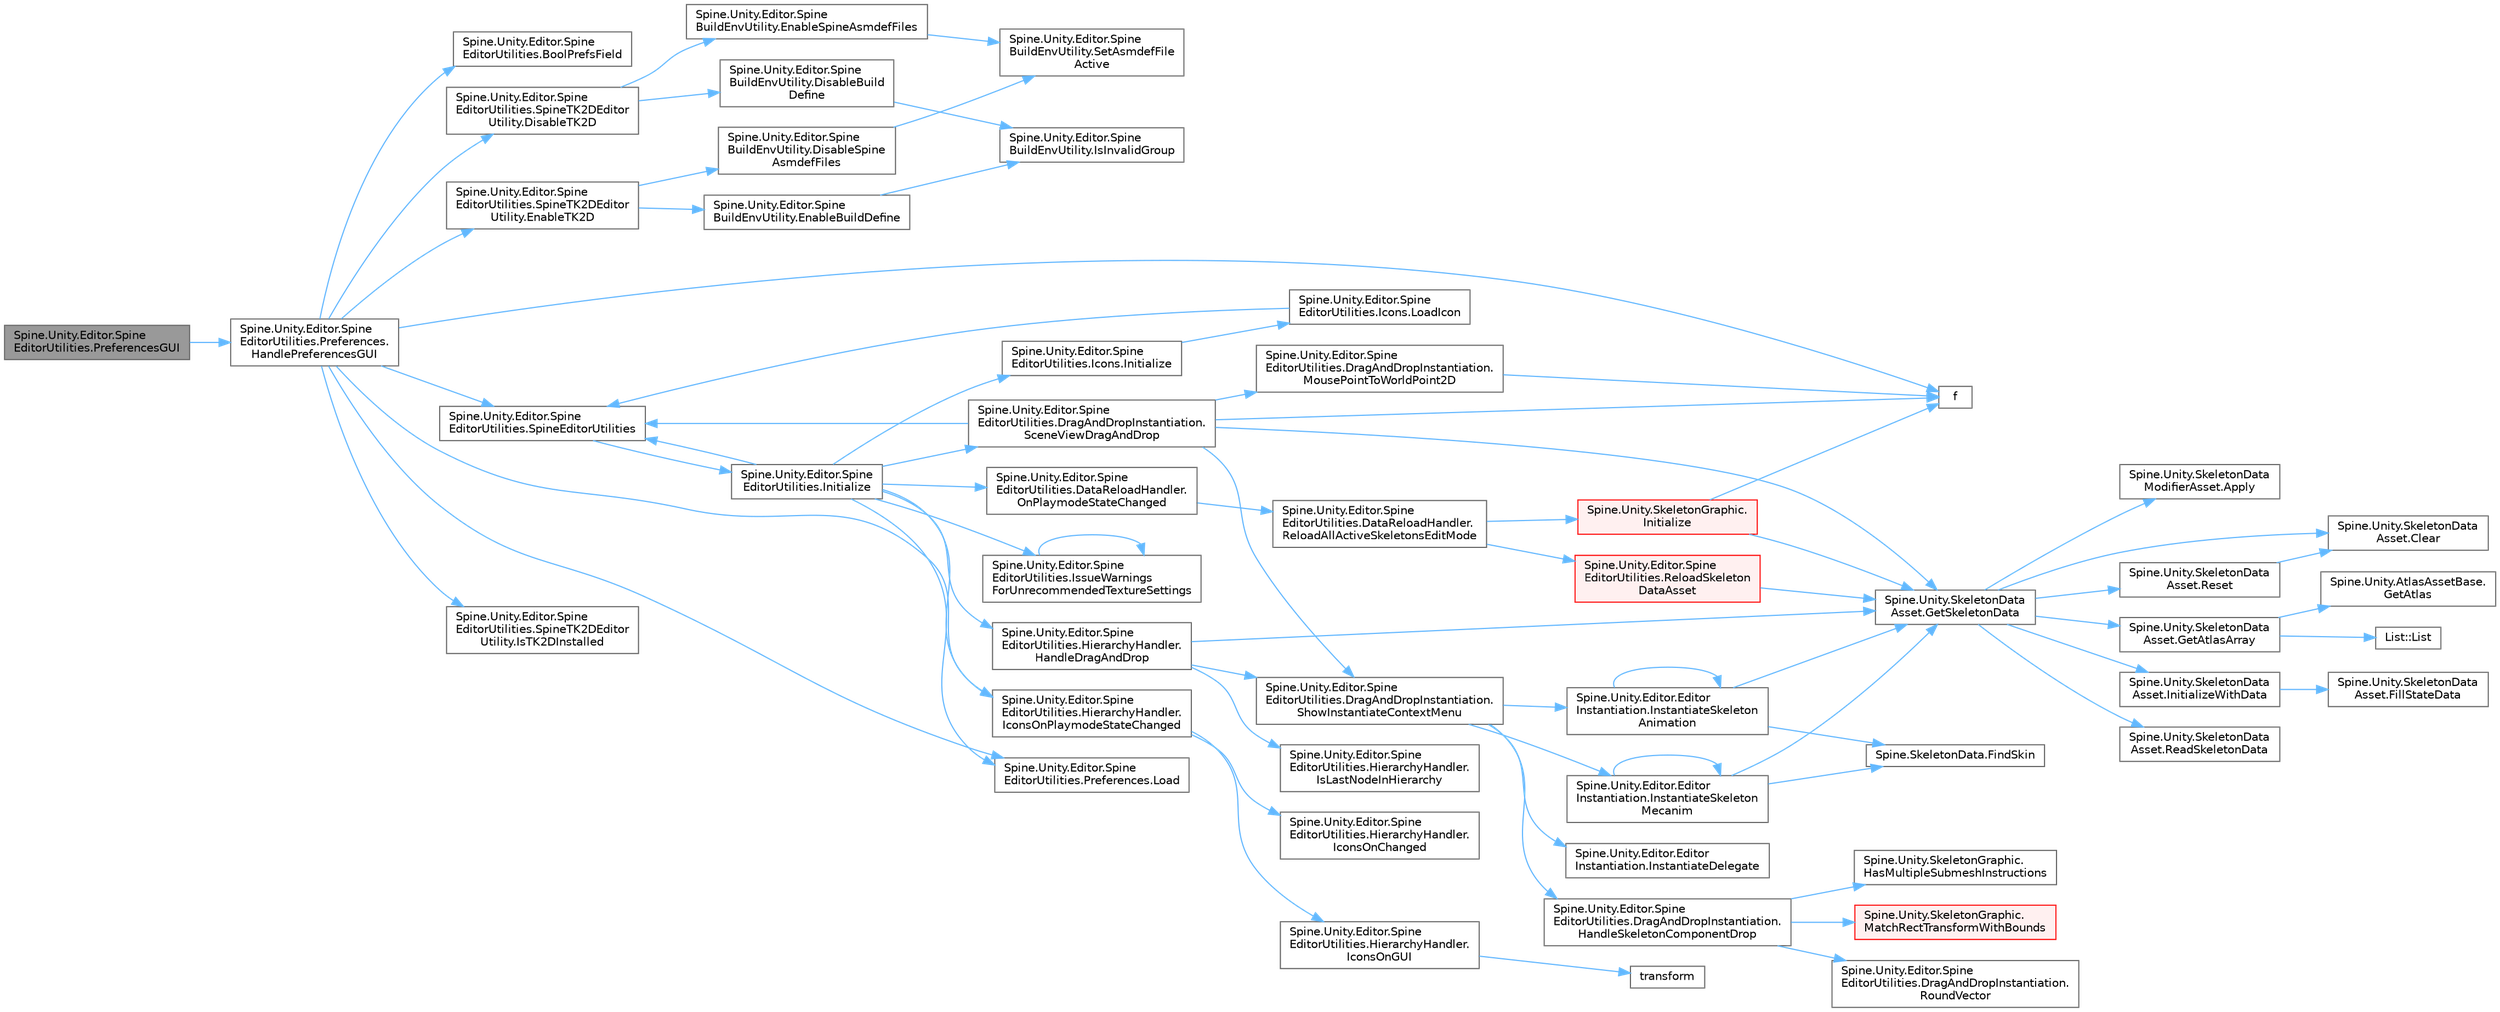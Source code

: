 digraph "Spine.Unity.Editor.SpineEditorUtilities.PreferencesGUI"
{
 // LATEX_PDF_SIZE
  bgcolor="transparent";
  edge [fontname=Helvetica,fontsize=10,labelfontname=Helvetica,labelfontsize=10];
  node [fontname=Helvetica,fontsize=10,shape=box,height=0.2,width=0.4];
  rankdir="LR";
  Node1 [id="Node000001",label="Spine.Unity.Editor.Spine\lEditorUtilities.PreferencesGUI",height=0.2,width=0.4,color="gray40", fillcolor="grey60", style="filled", fontcolor="black",tooltip=" "];
  Node1 -> Node2 [id="edge71_Node000001_Node000002",color="steelblue1",style="solid",tooltip=" "];
  Node2 [id="Node000002",label="Spine.Unity.Editor.Spine\lEditorUtilities.Preferences.\lHandlePreferencesGUI",height=0.2,width=0.4,color="grey40", fillcolor="white", style="filled",URL="$class_spine_1_1_unity_1_1_editor_1_1_spine_editor_utilities_1_1_preferences.html#a01e553423e43a47e0835f918e9e92042",tooltip=" "];
  Node2 -> Node3 [id="edge72_Node000002_Node000003",color="steelblue1",style="solid",tooltip=" "];
  Node3 [id="Node000003",label="Spine.Unity.Editor.Spine\lEditorUtilities.BoolPrefsField",height=0.2,width=0.4,color="grey40", fillcolor="white", style="filled",URL="$class_spine_1_1_unity_1_1_editor_1_1_spine_editor_utilities.html#ad7def5fe066b141cd233621323a25b53",tooltip=" "];
  Node2 -> Node4 [id="edge73_Node000002_Node000004",color="steelblue1",style="solid",tooltip=" "];
  Node4 [id="Node000004",label="Spine.Unity.Editor.Spine\lEditorUtilities.SpineTK2DEditor\lUtility.DisableTK2D",height=0.2,width=0.4,color="grey40", fillcolor="white", style="filled",URL="$class_spine_1_1_unity_1_1_editor_1_1_spine_editor_utilities_1_1_spine_t_k2_d_editor_utility.html#a51132b38875b87464ed39878332c72b4",tooltip=" "];
  Node4 -> Node5 [id="edge74_Node000004_Node000005",color="steelblue1",style="solid",tooltip=" "];
  Node5 [id="Node000005",label="Spine.Unity.Editor.Spine\lBuildEnvUtility.DisableBuild\lDefine",height=0.2,width=0.4,color="grey40", fillcolor="white", style="filled",URL="$class_spine_1_1_unity_1_1_editor_1_1_spine_build_env_utility.html#a0309ae4f4057d74686ffffbd878b115b",tooltip=" "];
  Node5 -> Node6 [id="edge75_Node000005_Node000006",color="steelblue1",style="solid",tooltip=" "];
  Node6 [id="Node000006",label="Spine.Unity.Editor.Spine\lBuildEnvUtility.IsInvalidGroup",height=0.2,width=0.4,color="grey40", fillcolor="white", style="filled",URL="$class_spine_1_1_unity_1_1_editor_1_1_spine_build_env_utility.html#a56aae75b14e72eb0b42ed9eb587c0bdc",tooltip=" "];
  Node4 -> Node7 [id="edge76_Node000004_Node000007",color="steelblue1",style="solid",tooltip=" "];
  Node7 [id="Node000007",label="Spine.Unity.Editor.Spine\lBuildEnvUtility.EnableSpineAsmdefFiles",height=0.2,width=0.4,color="grey40", fillcolor="white", style="filled",URL="$class_spine_1_1_unity_1_1_editor_1_1_spine_build_env_utility.html#a45da5decc7e0eacd158f0d7719b5f8d2",tooltip=" "];
  Node7 -> Node8 [id="edge77_Node000007_Node000008",color="steelblue1",style="solid",tooltip=" "];
  Node8 [id="Node000008",label="Spine.Unity.Editor.Spine\lBuildEnvUtility.SetAsmdefFile\lActive",height=0.2,width=0.4,color="grey40", fillcolor="white", style="filled",URL="$class_spine_1_1_unity_1_1_editor_1_1_spine_build_env_utility.html#ac0a83dabb25dc1ebde553b284d69b7d1",tooltip=" "];
  Node2 -> Node9 [id="edge78_Node000002_Node000009",color="steelblue1",style="solid",tooltip=" "];
  Node9 [id="Node000009",label="Spine.Unity.Editor.Spine\lEditorUtilities.SpineTK2DEditor\lUtility.EnableTK2D",height=0.2,width=0.4,color="grey40", fillcolor="white", style="filled",URL="$class_spine_1_1_unity_1_1_editor_1_1_spine_editor_utilities_1_1_spine_t_k2_d_editor_utility.html#a7e76c7afad373d0db3baed14a19286f9",tooltip=" "];
  Node9 -> Node10 [id="edge79_Node000009_Node000010",color="steelblue1",style="solid",tooltip=" "];
  Node10 [id="Node000010",label="Spine.Unity.Editor.Spine\lBuildEnvUtility.DisableSpine\lAsmdefFiles",height=0.2,width=0.4,color="grey40", fillcolor="white", style="filled",URL="$class_spine_1_1_unity_1_1_editor_1_1_spine_build_env_utility.html#ab7c5a523eeb24c35de85b48c144af78c",tooltip=" "];
  Node10 -> Node8 [id="edge80_Node000010_Node000008",color="steelblue1",style="solid",tooltip=" "];
  Node9 -> Node11 [id="edge81_Node000009_Node000011",color="steelblue1",style="solid",tooltip=" "];
  Node11 [id="Node000011",label="Spine.Unity.Editor.Spine\lBuildEnvUtility.EnableBuildDefine",height=0.2,width=0.4,color="grey40", fillcolor="white", style="filled",URL="$class_spine_1_1_unity_1_1_editor_1_1_spine_build_env_utility.html#adfa0b59c29019245eb1f99b3659badc2",tooltip=" "];
  Node11 -> Node6 [id="edge82_Node000011_Node000006",color="steelblue1",style="solid",tooltip=" "];
  Node2 -> Node12 [id="edge83_Node000002_Node000012",color="steelblue1",style="solid",tooltip=" "];
  Node12 [id="Node000012",label="f",height=0.2,width=0.4,color="grey40", fillcolor="white", style="filled",URL="$cxx11__tensor__map_8cpp.html#a7f507fea02198f6cb81c86640c7b1a4e",tooltip=" "];
  Node2 -> Node13 [id="edge84_Node000002_Node000013",color="steelblue1",style="solid",tooltip=" "];
  Node13 [id="Node000013",label="Spine.Unity.Editor.Spine\lEditorUtilities.HierarchyHandler.\lIconsOnPlaymodeStateChanged",height=0.2,width=0.4,color="grey40", fillcolor="white", style="filled",URL="$class_spine_1_1_unity_1_1_editor_1_1_spine_editor_utilities_1_1_hierarchy_handler.html#a5679e0dfd4a5917ec1b1630f9afe14e5",tooltip=" "];
  Node13 -> Node14 [id="edge85_Node000013_Node000014",color="steelblue1",style="solid",tooltip=" "];
  Node14 [id="Node000014",label="Spine.Unity.Editor.Spine\lEditorUtilities.HierarchyHandler.\lIconsOnChanged",height=0.2,width=0.4,color="grey40", fillcolor="white", style="filled",URL="$class_spine_1_1_unity_1_1_editor_1_1_spine_editor_utilities_1_1_hierarchy_handler.html#ad599c035fe536f69b1c7c7997623f5db",tooltip=" "];
  Node13 -> Node15 [id="edge86_Node000013_Node000015",color="steelblue1",style="solid",tooltip=" "];
  Node15 [id="Node000015",label="Spine.Unity.Editor.Spine\lEditorUtilities.HierarchyHandler.\lIconsOnGUI",height=0.2,width=0.4,color="grey40", fillcolor="white", style="filled",URL="$class_spine_1_1_unity_1_1_editor_1_1_spine_editor_utilities_1_1_hierarchy_handler.html#a8c74a4e7df94d62cdaaa884cbe21f974",tooltip=" "];
  Node15 -> Node16 [id="edge87_Node000015_Node000016",color="steelblue1",style="solid",tooltip=" "];
  Node16 [id="Node000016",label="transform",height=0.2,width=0.4,color="grey40", fillcolor="white", style="filled",URL="$geometry_8cpp.html#ad05130a1d9f2e9708c1125b4cc2fe7cb",tooltip=" "];
  Node2 -> Node17 [id="edge88_Node000002_Node000017",color="steelblue1",style="solid",tooltip=" "];
  Node17 [id="Node000017",label="Spine.Unity.Editor.Spine\lEditorUtilities.SpineTK2DEditor\lUtility.IsTK2DInstalled",height=0.2,width=0.4,color="grey40", fillcolor="white", style="filled",URL="$class_spine_1_1_unity_1_1_editor_1_1_spine_editor_utilities_1_1_spine_t_k2_d_editor_utility.html#a67efeab6ee045609e633425d637c967b",tooltip=" "];
  Node2 -> Node18 [id="edge89_Node000002_Node000018",color="steelblue1",style="solid",tooltip=" "];
  Node18 [id="Node000018",label="Spine.Unity.Editor.Spine\lEditorUtilities.Preferences.Load",height=0.2,width=0.4,color="grey40", fillcolor="white", style="filled",URL="$class_spine_1_1_unity_1_1_editor_1_1_spine_editor_utilities_1_1_preferences.html#ad0c965afa143d68e2f4f46de7af3729c",tooltip=" "];
  Node2 -> Node19 [id="edge90_Node000002_Node000019",color="steelblue1",style="solid",tooltip=" "];
  Node19 [id="Node000019",label="Spine.Unity.Editor.Spine\lEditorUtilities.SpineEditorUtilities",height=0.2,width=0.4,color="grey40", fillcolor="white", style="filled",URL="$class_spine_1_1_unity_1_1_editor_1_1_spine_editor_utilities.html#ac7d2768f43a591003555a90010ee7e4d",tooltip=" "];
  Node19 -> Node20 [id="edge91_Node000019_Node000020",color="steelblue1",style="solid",tooltip=" "];
  Node20 [id="Node000020",label="Spine.Unity.Editor.Spine\lEditorUtilities.Initialize",height=0.2,width=0.4,color="grey40", fillcolor="white", style="filled",URL="$class_spine_1_1_unity_1_1_editor_1_1_spine_editor_utilities.html#abd76572f6dc50fd5b923f3360652e60c",tooltip=" "];
  Node20 -> Node21 [id="edge92_Node000020_Node000021",color="steelblue1",style="solid",tooltip=" "];
  Node21 [id="Node000021",label="Spine.Unity.Editor.Spine\lEditorUtilities.HierarchyHandler.\lHandleDragAndDrop",height=0.2,width=0.4,color="grey40", fillcolor="white", style="filled",URL="$class_spine_1_1_unity_1_1_editor_1_1_spine_editor_utilities_1_1_hierarchy_handler.html#a1a42f29b51e4dc47d487e5642ad6512d",tooltip=" "];
  Node21 -> Node22 [id="edge93_Node000021_Node000022",color="steelblue1",style="solid",tooltip=" "];
  Node22 [id="Node000022",label="Spine.Unity.SkeletonData\lAsset.GetSkeletonData",height=0.2,width=0.4,color="grey40", fillcolor="white", style="filled",URL="$class_spine_1_1_unity_1_1_skeleton_data_asset.html#a2b0df38bd74c1b464ed8543f72c7fd4e",tooltip="Loads, caches and returns the SkeletonData from the skeleton data file. Returns the cached SkeletonDa..."];
  Node22 -> Node23 [id="edge94_Node000022_Node000023",color="steelblue1",style="solid",tooltip=" "];
  Node23 [id="Node000023",label="Spine.Unity.SkeletonData\lModifierAsset.Apply",height=0.2,width=0.4,color="grey40", fillcolor="white", style="filled",URL="$class_spine_1_1_unity_1_1_skeleton_data_modifier_asset.html#a09f330e2137df124acf2ed48946312ba",tooltip=" "];
  Node22 -> Node24 [id="edge95_Node000022_Node000024",color="steelblue1",style="solid",tooltip=" "];
  Node24 [id="Node000024",label="Spine.Unity.SkeletonData\lAsset.Clear",height=0.2,width=0.4,color="grey40", fillcolor="white", style="filled",URL="$class_spine_1_1_unity_1_1_skeleton_data_asset.html#a0609f106c8b6f209cdcc696dc7ef5361",tooltip="Clears the loaded SkeletonData and AnimationStateData. Use this to force a reload for the next time G..."];
  Node22 -> Node25 [id="edge96_Node000022_Node000025",color="steelblue1",style="solid",tooltip=" "];
  Node25 [id="Node000025",label="Spine.Unity.SkeletonData\lAsset.GetAtlasArray",height=0.2,width=0.4,color="grey40", fillcolor="white", style="filled",URL="$class_spine_1_1_unity_1_1_skeleton_data_asset.html#a1dbef5f8199b8f1f1545a26a4161f023",tooltip=" "];
  Node25 -> Node26 [id="edge97_Node000025_Node000026",color="steelblue1",style="solid",tooltip=" "];
  Node26 [id="Node000026",label="Spine.Unity.AtlasAssetBase.\lGetAtlas",height=0.2,width=0.4,color="grey40", fillcolor="white", style="filled",URL="$class_spine_1_1_unity_1_1_atlas_asset_base.html#a640cc5ec1798bc8ea9304d49bf97a26e",tooltip=" "];
  Node25 -> Node27 [id="edge98_Node000025_Node000027",color="steelblue1",style="solid",tooltip=" "];
  Node27 [id="Node000027",label="List::List",height=0.2,width=0.4,color="grey40", fillcolor="white", style="filled",URL="$class_list.html#a5c5e27671b21b3815d4e25b953c69454",tooltip=" "];
  Node22 -> Node28 [id="edge99_Node000022_Node000028",color="steelblue1",style="solid",tooltip=" "];
  Node28 [id="Node000028",label="Spine.Unity.SkeletonData\lAsset.InitializeWithData",height=0.2,width=0.4,color="grey40", fillcolor="white", style="filled",URL="$class_spine_1_1_unity_1_1_skeleton_data_asset.html#af35124cb15739cec2f598b6755a14f16",tooltip=" "];
  Node28 -> Node29 [id="edge100_Node000028_Node000029",color="steelblue1",style="solid",tooltip=" "];
  Node29 [id="Node000029",label="Spine.Unity.SkeletonData\lAsset.FillStateData",height=0.2,width=0.4,color="grey40", fillcolor="white", style="filled",URL="$class_spine_1_1_unity_1_1_skeleton_data_asset.html#a411b92c93906b415251b1a1022dfe9cb",tooltip=" "];
  Node22 -> Node30 [id="edge101_Node000022_Node000030",color="steelblue1",style="solid",tooltip=" "];
  Node30 [id="Node000030",label="Spine.Unity.SkeletonData\lAsset.ReadSkeletonData",height=0.2,width=0.4,color="grey40", fillcolor="white", style="filled",URL="$class_spine_1_1_unity_1_1_skeleton_data_asset.html#aa0975d976e5a4469b4f37d6bed3a21cd",tooltip=" "];
  Node22 -> Node31 [id="edge102_Node000022_Node000031",color="steelblue1",style="solid",tooltip=" "];
  Node31 [id="Node000031",label="Spine.Unity.SkeletonData\lAsset.Reset",height=0.2,width=0.4,color="grey40", fillcolor="white", style="filled",URL="$class_spine_1_1_unity_1_1_skeleton_data_asset.html#a36c686acb39535dbb13d1a55692b0f04",tooltip=" "];
  Node31 -> Node24 [id="edge103_Node000031_Node000024",color="steelblue1",style="solid",tooltip=" "];
  Node21 -> Node32 [id="edge104_Node000021_Node000032",color="steelblue1",style="solid",tooltip=" "];
  Node32 [id="Node000032",label="Spine.Unity.Editor.Spine\lEditorUtilities.HierarchyHandler.\lIsLastNodeInHierarchy",height=0.2,width=0.4,color="grey40", fillcolor="white", style="filled",URL="$class_spine_1_1_unity_1_1_editor_1_1_spine_editor_utilities_1_1_hierarchy_handler.html#a7ffafa2e0b91c6b537d386418e770ad7",tooltip=" "];
  Node21 -> Node33 [id="edge105_Node000021_Node000033",color="steelblue1",style="solid",tooltip=" "];
  Node33 [id="Node000033",label="Spine.Unity.Editor.Spine\lEditorUtilities.DragAndDropInstantiation.\lShowInstantiateContextMenu",height=0.2,width=0.4,color="grey40", fillcolor="white", style="filled",URL="$class_spine_1_1_unity_1_1_editor_1_1_spine_editor_utilities_1_1_drag_and_drop_instantiation.html#a151f91e92e3f3eb034ee5059784da010",tooltip=" "];
  Node33 -> Node34 [id="edge106_Node000033_Node000034",color="steelblue1",style="solid",tooltip=" "];
  Node34 [id="Node000034",label="Spine.Unity.Editor.Spine\lEditorUtilities.DragAndDropInstantiation.\lHandleSkeletonComponentDrop",height=0.2,width=0.4,color="grey40", fillcolor="white", style="filled",URL="$class_spine_1_1_unity_1_1_editor_1_1_spine_editor_utilities_1_1_drag_and_drop_instantiation.html#a740927ee54a7d6b0cb41be4d0c89b9dd",tooltip=" "];
  Node34 -> Node35 [id="edge107_Node000034_Node000035",color="steelblue1",style="solid",tooltip=" "];
  Node35 [id="Node000035",label="Spine.Unity.SkeletonGraphic.\lHasMultipleSubmeshInstructions",height=0.2,width=0.4,color="grey40", fillcolor="white", style="filled",URL="$class_spine_1_1_unity_1_1_skeleton_graphic.html#a1330ca516a2a73248576b047ef30c2cd",tooltip=" "];
  Node34 -> Node36 [id="edge108_Node000034_Node000036",color="steelblue1",style="solid",tooltip=" "];
  Node36 [id="Node000036",label="Spine.Unity.SkeletonGraphic.\lMatchRectTransformWithBounds",height=0.2,width=0.4,color="red", fillcolor="#FFF0F0", style="filled",URL="$class_spine_1_1_unity_1_1_skeleton_graphic.html#a21244bb0bd7c0eee72165952058843f2",tooltip=" "];
  Node34 -> Node65 [id="edge109_Node000034_Node000065",color="steelblue1",style="solid",tooltip=" "];
  Node65 [id="Node000065",label="Spine.Unity.Editor.Spine\lEditorUtilities.DragAndDropInstantiation.\lRoundVector",height=0.2,width=0.4,color="grey40", fillcolor="white", style="filled",URL="$class_spine_1_1_unity_1_1_editor_1_1_spine_editor_utilities_1_1_drag_and_drop_instantiation.html#a4da7c06949d7cf0288e5d6e6715487a0",tooltip="Rounds off vector components to a number of decimal digits."];
  Node33 -> Node66 [id="edge110_Node000033_Node000066",color="steelblue1",style="solid",tooltip=" "];
  Node66 [id="Node000066",label="Spine.Unity.Editor.Editor\lInstantiation.InstantiateDelegate",height=0.2,width=0.4,color="grey40", fillcolor="white", style="filled",URL="$class_spine_1_1_unity_1_1_editor_1_1_editor_instantiation.html#a4c259361f2a77b1e5f978ffc197c929a",tooltip=" "];
  Node33 -> Node67 [id="edge111_Node000033_Node000067",color="steelblue1",style="solid",tooltip=" "];
  Node67 [id="Node000067",label="Spine.Unity.Editor.Editor\lInstantiation.InstantiateSkeleton\lAnimation",height=0.2,width=0.4,color="grey40", fillcolor="white", style="filled",URL="$class_spine_1_1_unity_1_1_editor_1_1_editor_instantiation.html#a3d8de5c859ad64922c4e2ed4b9d201e8",tooltip=" "];
  Node67 -> Node68 [id="edge112_Node000067_Node000068",color="steelblue1",style="solid",tooltip=" "];
  Node68 [id="Node000068",label="Spine.SkeletonData.FindSkin",height=0.2,width=0.4,color="grey40", fillcolor="white", style="filled",URL="$class_spine_1_1_skeleton_data.html#a6f87af52a59ff01da994c5ae68397369",tooltip="May be null."];
  Node67 -> Node22 [id="edge113_Node000067_Node000022",color="steelblue1",style="solid",tooltip=" "];
  Node67 -> Node67 [id="edge114_Node000067_Node000067",color="steelblue1",style="solid",tooltip=" "];
  Node33 -> Node69 [id="edge115_Node000033_Node000069",color="steelblue1",style="solid",tooltip=" "];
  Node69 [id="Node000069",label="Spine.Unity.Editor.Editor\lInstantiation.InstantiateSkeleton\lMecanim",height=0.2,width=0.4,color="grey40", fillcolor="white", style="filled",URL="$class_spine_1_1_unity_1_1_editor_1_1_editor_instantiation.html#aecd9520779a3f28e30db6ea28d38ae82",tooltip=" "];
  Node69 -> Node68 [id="edge116_Node000069_Node000068",color="steelblue1",style="solid",tooltip=" "];
  Node69 -> Node22 [id="edge117_Node000069_Node000022",color="steelblue1",style="solid",tooltip=" "];
  Node69 -> Node69 [id="edge118_Node000069_Node000069",color="steelblue1",style="solid",tooltip=" "];
  Node20 -> Node13 [id="edge119_Node000020_Node000013",color="steelblue1",style="solid",tooltip=" "];
  Node20 -> Node70 [id="edge120_Node000020_Node000070",color="steelblue1",style="solid",tooltip=" "];
  Node70 [id="Node000070",label="Spine.Unity.Editor.Spine\lEditorUtilities.Icons.Initialize",height=0.2,width=0.4,color="grey40", fillcolor="white", style="filled",URL="$class_spine_1_1_unity_1_1_editor_1_1_spine_editor_utilities_1_1_icons.html#a827ac18599cfad6d3d62ad362f53b886",tooltip=" "];
  Node70 -> Node71 [id="edge121_Node000070_Node000071",color="steelblue1",style="solid",tooltip=" "];
  Node71 [id="Node000071",label="Spine.Unity.Editor.Spine\lEditorUtilities.Icons.LoadIcon",height=0.2,width=0.4,color="grey40", fillcolor="white", style="filled",URL="$class_spine_1_1_unity_1_1_editor_1_1_spine_editor_utilities_1_1_icons.html#a0f84a49ed82e4c0a56eff579b02d936a",tooltip=" "];
  Node71 -> Node19 [id="edge122_Node000071_Node000019",color="steelblue1",style="solid",tooltip=" "];
  Node20 -> Node72 [id="edge123_Node000020_Node000072",color="steelblue1",style="solid",tooltip=" "];
  Node72 [id="Node000072",label="Spine.Unity.Editor.Spine\lEditorUtilities.IssueWarnings\lForUnrecommendedTextureSettings",height=0.2,width=0.4,color="grey40", fillcolor="white", style="filled",URL="$class_spine_1_1_unity_1_1_editor_1_1_spine_editor_utilities.html#ad8f08832ceb97be6334ab8701681a1f3",tooltip=" "];
  Node72 -> Node72 [id="edge124_Node000072_Node000072",color="steelblue1",style="solid",tooltip=" "];
  Node20 -> Node18 [id="edge125_Node000020_Node000018",color="steelblue1",style="solid",tooltip=" "];
  Node20 -> Node73 [id="edge126_Node000020_Node000073",color="steelblue1",style="solid",tooltip=" "];
  Node73 [id="Node000073",label="Spine.Unity.Editor.Spine\lEditorUtilities.DataReloadHandler.\lOnPlaymodeStateChanged",height=0.2,width=0.4,color="grey40", fillcolor="white", style="filled",URL="$class_spine_1_1_unity_1_1_editor_1_1_spine_editor_utilities_1_1_data_reload_handler.html#a639a3277596e265eaa26fa866412255f",tooltip=" "];
  Node73 -> Node74 [id="edge127_Node000073_Node000074",color="steelblue1",style="solid",tooltip=" "];
  Node74 [id="Node000074",label="Spine.Unity.Editor.Spine\lEditorUtilities.DataReloadHandler.\lReloadAllActiveSkeletonsEditMode",height=0.2,width=0.4,color="grey40", fillcolor="white", style="filled",URL="$class_spine_1_1_unity_1_1_editor_1_1_spine_editor_utilities_1_1_data_reload_handler.html#add5a2323055052674772b94e7ad0c7f5",tooltip=" "];
  Node74 -> Node75 [id="edge128_Node000074_Node000075",color="steelblue1",style="solid",tooltip=" "];
  Node75 [id="Node000075",label="Spine.Unity.SkeletonGraphic.\lInitialize",height=0.2,width=0.4,color="red", fillcolor="#FFF0F0", style="filled",URL="$class_spine_1_1_unity_1_1_skeleton_graphic.html#a7e3fa647feb1c7753bf9a62fadfb58b5",tooltip=" "];
  Node75 -> Node12 [id="edge129_Node000075_Node000012",color="steelblue1",style="solid",tooltip=" "];
  Node75 -> Node22 [id="edge130_Node000075_Node000022",color="steelblue1",style="solid",tooltip=" "];
  Node74 -> Node83 [id="edge131_Node000074_Node000083",color="steelblue1",style="solid",tooltip=" "];
  Node83 [id="Node000083",label="Spine.Unity.Editor.Spine\lEditorUtilities.ReloadSkeleton\lDataAsset",height=0.2,width=0.4,color="red", fillcolor="#FFF0F0", style="filled",URL="$class_spine_1_1_unity_1_1_editor_1_1_spine_editor_utilities.html#a8bf2e890ce73f7347cbc9d129c7a40cf",tooltip=" "];
  Node83 -> Node22 [id="edge132_Node000083_Node000022",color="steelblue1",style="solid",tooltip=" "];
  Node20 -> Node90 [id="edge133_Node000020_Node000090",color="steelblue1",style="solid",tooltip=" "];
  Node90 [id="Node000090",label="Spine.Unity.Editor.Spine\lEditorUtilities.DragAndDropInstantiation.\lSceneViewDragAndDrop",height=0.2,width=0.4,color="grey40", fillcolor="white", style="filled",URL="$class_spine_1_1_unity_1_1_editor_1_1_spine_editor_utilities_1_1_drag_and_drop_instantiation.html#a591838a4b7c9684147f834ef62f02b87",tooltip=" "];
  Node90 -> Node12 [id="edge134_Node000090_Node000012",color="steelblue1",style="solid",tooltip=" "];
  Node90 -> Node22 [id="edge135_Node000090_Node000022",color="steelblue1",style="solid",tooltip=" "];
  Node90 -> Node91 [id="edge136_Node000090_Node000091",color="steelblue1",style="solid",tooltip=" "];
  Node91 [id="Node000091",label="Spine.Unity.Editor.Spine\lEditorUtilities.DragAndDropInstantiation.\lMousePointToWorldPoint2D",height=0.2,width=0.4,color="grey40", fillcolor="white", style="filled",URL="$class_spine_1_1_unity_1_1_editor_1_1_spine_editor_utilities_1_1_drag_and_drop_instantiation.html#ac78dfc2ddc8e04d20f1ca408ae179c42",tooltip="Converts a mouse point to a world point on a plane."];
  Node91 -> Node12 [id="edge137_Node000091_Node000012",color="steelblue1",style="solid",tooltip=" "];
  Node90 -> Node33 [id="edge138_Node000090_Node000033",color="steelblue1",style="solid",tooltip=" "];
  Node90 -> Node19 [id="edge139_Node000090_Node000019",color="steelblue1",style="solid",tooltip=" "];
  Node20 -> Node19 [id="edge140_Node000020_Node000019",color="steelblue1",style="solid",tooltip=" "];
}

